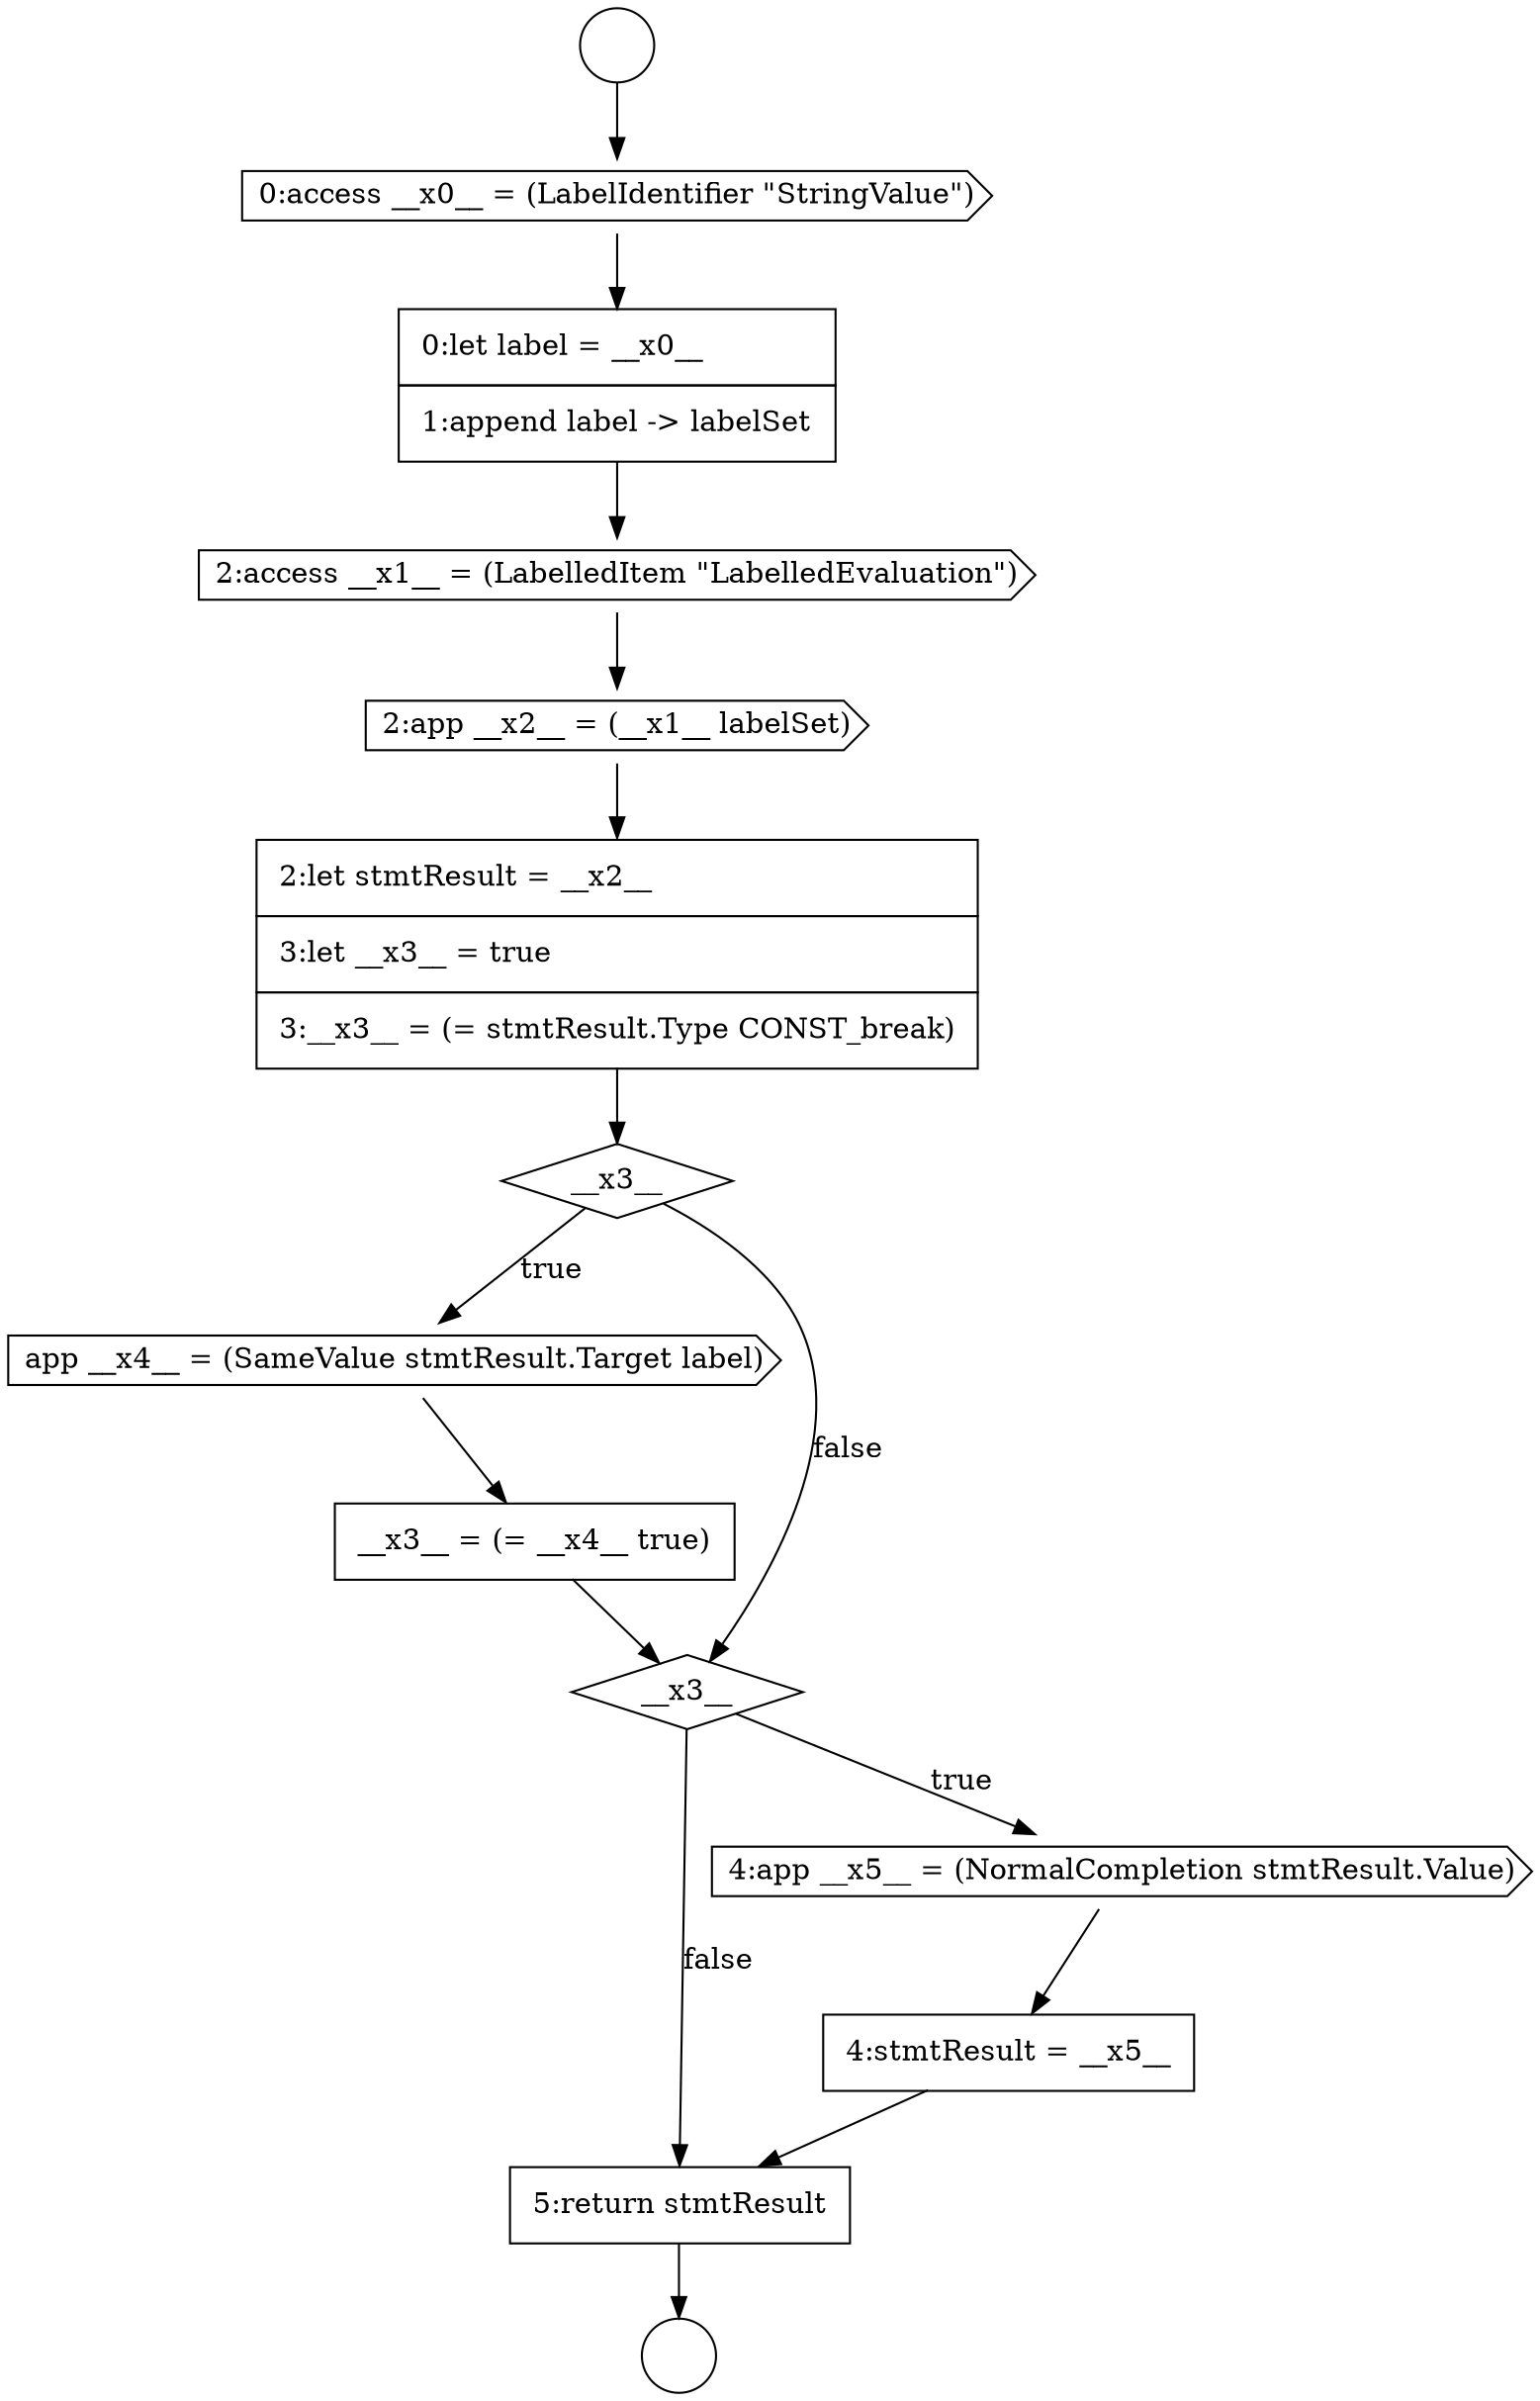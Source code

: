 digraph {
  node7573 [shape=circle label=" " color="black" fillcolor="white" style=filled]
  node7581 [shape=cds, label=<<font color="black">app __x4__ = (SameValue stmtResult.Target label)</font>> color="black" fillcolor="white" style=filled]
  node7576 [shape=none, margin=0, label=<<font color="black">
    <table border="0" cellborder="1" cellspacing="0" cellpadding="10">
      <tr><td align="left">0:let label = __x0__</td></tr>
      <tr><td align="left">1:append label -&gt; labelSet</td></tr>
    </table>
  </font>> color="black" fillcolor="white" style=filled]
  node7577 [shape=cds, label=<<font color="black">2:access __x1__ = (LabelledItem &quot;LabelledEvaluation&quot;)</font>> color="black" fillcolor="white" style=filled]
  node7582 [shape=none, margin=0, label=<<font color="black">
    <table border="0" cellborder="1" cellspacing="0" cellpadding="10">
      <tr><td align="left">__x3__ = (= __x4__ true)</td></tr>
    </table>
  </font>> color="black" fillcolor="white" style=filled]
  node7579 [shape=none, margin=0, label=<<font color="black">
    <table border="0" cellborder="1" cellspacing="0" cellpadding="10">
      <tr><td align="left">2:let stmtResult = __x2__</td></tr>
      <tr><td align="left">3:let __x3__ = true</td></tr>
      <tr><td align="left">3:__x3__ = (= stmtResult.Type CONST_break)</td></tr>
    </table>
  </font>> color="black" fillcolor="white" style=filled]
  node7575 [shape=cds, label=<<font color="black">0:access __x0__ = (LabelIdentifier &quot;StringValue&quot;)</font>> color="black" fillcolor="white" style=filled]
  node7578 [shape=cds, label=<<font color="black">2:app __x2__ = (__x1__ labelSet)</font>> color="black" fillcolor="white" style=filled]
  node7586 [shape=none, margin=0, label=<<font color="black">
    <table border="0" cellborder="1" cellspacing="0" cellpadding="10">
      <tr><td align="left">5:return stmtResult</td></tr>
    </table>
  </font>> color="black" fillcolor="white" style=filled]
  node7583 [shape=diamond, label=<<font color="black">__x3__</font>> color="black" fillcolor="white" style=filled]
  node7574 [shape=circle label=" " color="black" fillcolor="white" style=filled]
  node7584 [shape=cds, label=<<font color="black">4:app __x5__ = (NormalCompletion stmtResult.Value)</font>> color="black" fillcolor="white" style=filled]
  node7580 [shape=diamond, label=<<font color="black">__x3__</font>> color="black" fillcolor="white" style=filled]
  node7585 [shape=none, margin=0, label=<<font color="black">
    <table border="0" cellborder="1" cellspacing="0" cellpadding="10">
      <tr><td align="left">4:stmtResult = __x5__</td></tr>
    </table>
  </font>> color="black" fillcolor="white" style=filled]
  node7575 -> node7576 [ color="black"]
  node7586 -> node7574 [ color="black"]
  node7583 -> node7584 [label=<<font color="black">true</font>> color="black"]
  node7583 -> node7586 [label=<<font color="black">false</font>> color="black"]
  node7579 -> node7580 [ color="black"]
  node7580 -> node7581 [label=<<font color="black">true</font>> color="black"]
  node7580 -> node7583 [label=<<font color="black">false</font>> color="black"]
  node7585 -> node7586 [ color="black"]
  node7573 -> node7575 [ color="black"]
  node7581 -> node7582 [ color="black"]
  node7577 -> node7578 [ color="black"]
  node7582 -> node7583 [ color="black"]
  node7578 -> node7579 [ color="black"]
  node7576 -> node7577 [ color="black"]
  node7584 -> node7585 [ color="black"]
}
